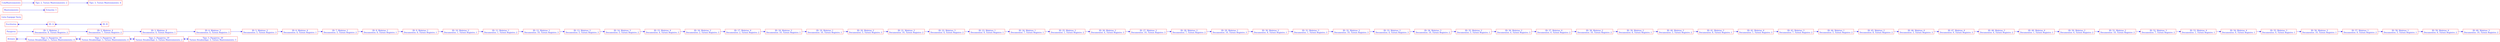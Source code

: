 digraph Programa {
	node [fontcolor="blue", height=0.5, shape=box, color="red"]
	edge [color="blue", dir=fordware]
	rankdir=LR
	compound=true;

	subgraph ColaAviones{
node[shape=box]
edge[dir=both]
	"Aviones" ->"Tipo: 2, Pasajeros: 16\nTurnos Desabordaje: 1, Turnos Mantenimiento: 4"->"Tipo: 3, Pasajeros: 36\nTurnos Desabordaje: 3, Turnos Mantenimiento: 4"->"Tipo: 2, Pasajeros: 19\nTurnos Desabordaje: 2, Turnos Mantenimiento: 2"->"Tipo: 3, Pasajeros: 30\nTurnos Desabordaje: 3, Turnos Mantenimiento: 5"
	}
	subgraph ColaPasajeros{
node[shape=box]
edge[dir=fordware]
	"Pasajeros" ->"ID: 1, Maletas: 1\nDocumentos: 8, Turnos Registro: 2"->"ID: 2, Maletas: 4\nDocumentos: 7, Turnos Registro: 2"->"ID: 3, Maletas: 4\nDocumentos: 4, Turnos Registro: 1"->"ID: 4, Maletas: 3\nDocumentos: 4, Turnos Registro: 3"->"ID: 5, Maletas: 2\nDocumentos: 5, Turnos Registro: 3"->"ID: 6, Maletas: 4\nDocumentos: 4, Turnos Registro: 1"->"ID: 7, Maletas: 1\nDocumentos: 5, Turnos Registro: 2"->"ID: 8, Maletas: 1\nDocumentos: 6, Turnos Registro: 1"->"ID: 9, Maletas: 1\nDocumentos: 6, Turnos Registro: 1"->"ID: 10, Maletas: 2\nDocumentos: 1, Turnos Registro: 1"->"ID: 11, Maletas: 1\nDocumentos: 1, Turnos Registro: 2"->"ID: 12, Maletas: 1\nDocumentos: 10, Turnos Registro: 3"->"ID: 13, Maletas: 2\nDocumentos: 5, Turnos Registro: 3"->"ID: 14, Maletas: 3\nDocumentos: 5, Turnos Registro: 2"->"ID: 15, Maletas: 4\nDocumentos: 4, Turnos Registro: 3"->"ID: 16, Maletas: 2\nDocumentos: 2, Turnos Registro: 3"->"ID: 17, Maletas: 4\nDocumentos: 2, Turnos Registro: 2"->"ID: 18, Maletas: 3\nDocumentos: 10, Turnos Registro: 1"->"ID: 19, Maletas: 1\nDocumentos: 10, Turnos Registro: 1"->"ID: 20, Maletas: 2\nDocumentos: 5, Turnos Registro: 3"->"ID: 21, Maletas: 3\nDocumentos: 10, Turnos Registro: 2"->"ID: 22, Maletas: 3\nDocumentos: 4, Turnos Registro: 2"->"ID: 23, Maletas: 1\nDocumentos: 9, Turnos Registro: 1"->"ID: 24, Maletas: 1\nDocumentos: 7, Turnos Registro: 1"->"ID: 25, Maletas: 2\nDocumentos: 1, Turnos Registro: 2"->"ID: 26, Maletas: 2\nDocumentos: 4, Turnos Registro: 3"->"ID: 27, Maletas: 2\nDocumentos: 10, Turnos Registro: 3"->"ID: 28, Maletas: 2\nDocumentos: 7, Turnos Registro: 2"->"ID: 29, Maletas: 1\nDocumentos: 10, Turnos Registro: 3"->"ID: 30, Maletas: 2\nDocumentos: 8, Turnos Registro: 1"->"ID: 31, Maletas: 3\nDocumentos: 1, Turnos Registro: 3"->"ID: 32, Maletas: 2\nDocumentos: 10, Turnos Registro: 3"->"ID: 33, Maletas: 2\nDocumentos: 4, Turnos Registro: 3"->"ID: 34, Maletas: 3\nDocumentos: 10, Turnos Registro: 2"->"ID: 35, Maletas: 2\nDocumentos: 5, Turnos Registro: 1"->"ID: 36, Maletas: 2\nDocumentos: 4, Turnos Registro: 3"->"ID: 37, Maletas: 4\nDocumentos: 9, Turnos Registro: 2"->"ID: 38, Maletas: 2\nDocumentos: 10, Turnos Registro: 2"->"ID: 39, Maletas: 2\nDocumentos: 6, Turnos Registro: 1"->"ID: 40, Maletas: 3\nDocumentos: 3, Turnos Registro: 2"->"ID: 41, Maletas: 3\nDocumentos: 8, Turnos Registro: 1"->"ID: 42, Maletas: 4\nDocumentos: 1, Turnos Registro: 3"->"ID: 43, Maletas: 3\nDocumentos: 7, Turnos Registro: 2"->"ID: 44, Maletas: 1\nDocumentos: 5, Turnos Registro: 2"->"ID: 45, Maletas: 2\nDocumentos: 8, Turnos Registro: 2"->"ID: 46, Maletas: 4\nDocumentos: 3, Turnos Registro: 3"->"ID: 47, Maletas: 4\nDocumentos: 9, Turnos Registro: 3"->"ID: 48, Maletas: 3\nDocumentos: 4, Turnos Registro: 2"->"ID: 49, Maletas: 4\nDocumentos: 1, Turnos Registro: 1"->"ID: 50, Maletas: 2\nDocumentos: 6, Turnos Registro: 2"->"ID: 51, Maletas: 2\nDocumentos: 10, Turnos Registro: 2"->"ID: 52, Maletas: 3\nDocumentos: 7, Turnos Registro: 2"->"ID: 53, Maletas: 4\nDocumentos: 1, Turnos Registro: 1"->"ID: 54, Maletas: 4\nDocumentos: 9, Turnos Registro: 1"->"ID: 55, Maletas: 3\nDocumentos: 9, Turnos Registro: 1"->"ID: 56, Maletas: 3\nDocumentos: 10, Turnos Registro: 1"->"ID: 57, Maletas: 1\nDocumentos: 9, Turnos Registro: 2"->"ID: 58, Maletas: 1\nDocumentos: 5, Turnos Registro: 1"->"ID: 59, Maletas: 4\nDocumentos: 6, Turnos Registro: 2"->"ID: 60, Maletas: 3\nDocumentos: 10, Turnos Registro: 2"
	}
	subgraph ListaEscritorios{
node[shape=box]
edge[dir=both]
	"Escritorios" ->"ID: A"->"ID: B"
	}	"Lista Equipaje Vacia"
	subgraph ListaMantenimiento{
node[shape=box]
edge[dir=fordware]
	"Mantenimiento" ->"Estación: 1"
	}
	subgraph ColaAvionesMantenimiento{
node[shape=box]
edge[dir=fordware]
	"ColaMantenimiento" ->"Tipo: 2, Turnos Mantenimiento: 2"->"Tipo: 3, Turnos Mantenimiento: 4"
	}
}